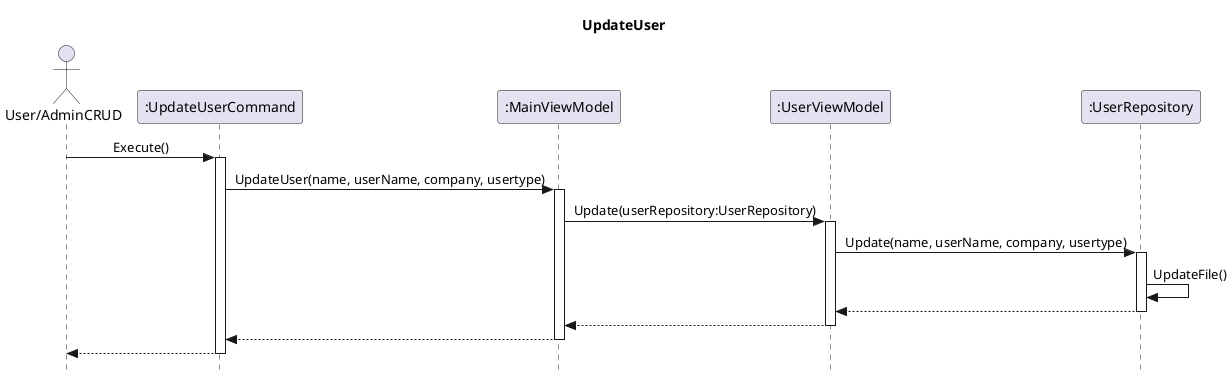 @startuml test
skinparam style strictuml
skinparam sequenceMessageAlign center
title UpdateUser

Actor "User/AdminCRUD" as user

participant ":UpdateUserCommand" as UUC
participant ":MainViewModel" as MVM
participant ":UserViewModel" as UVM
participant ":UserRepository" as UR

user -> UUC ++: Execute()
    
    UUC -> MVM ++: UpdateUser(name, userName, company, usertype)     

        MVM -> UVM ++: Update(userRepository:UserRepository)

            UVM -> UR ++: Update(name, userName, company, usertype)
                
                    UR -> UR : UpdateFile()            
            return 
        return 
    return 
return 

